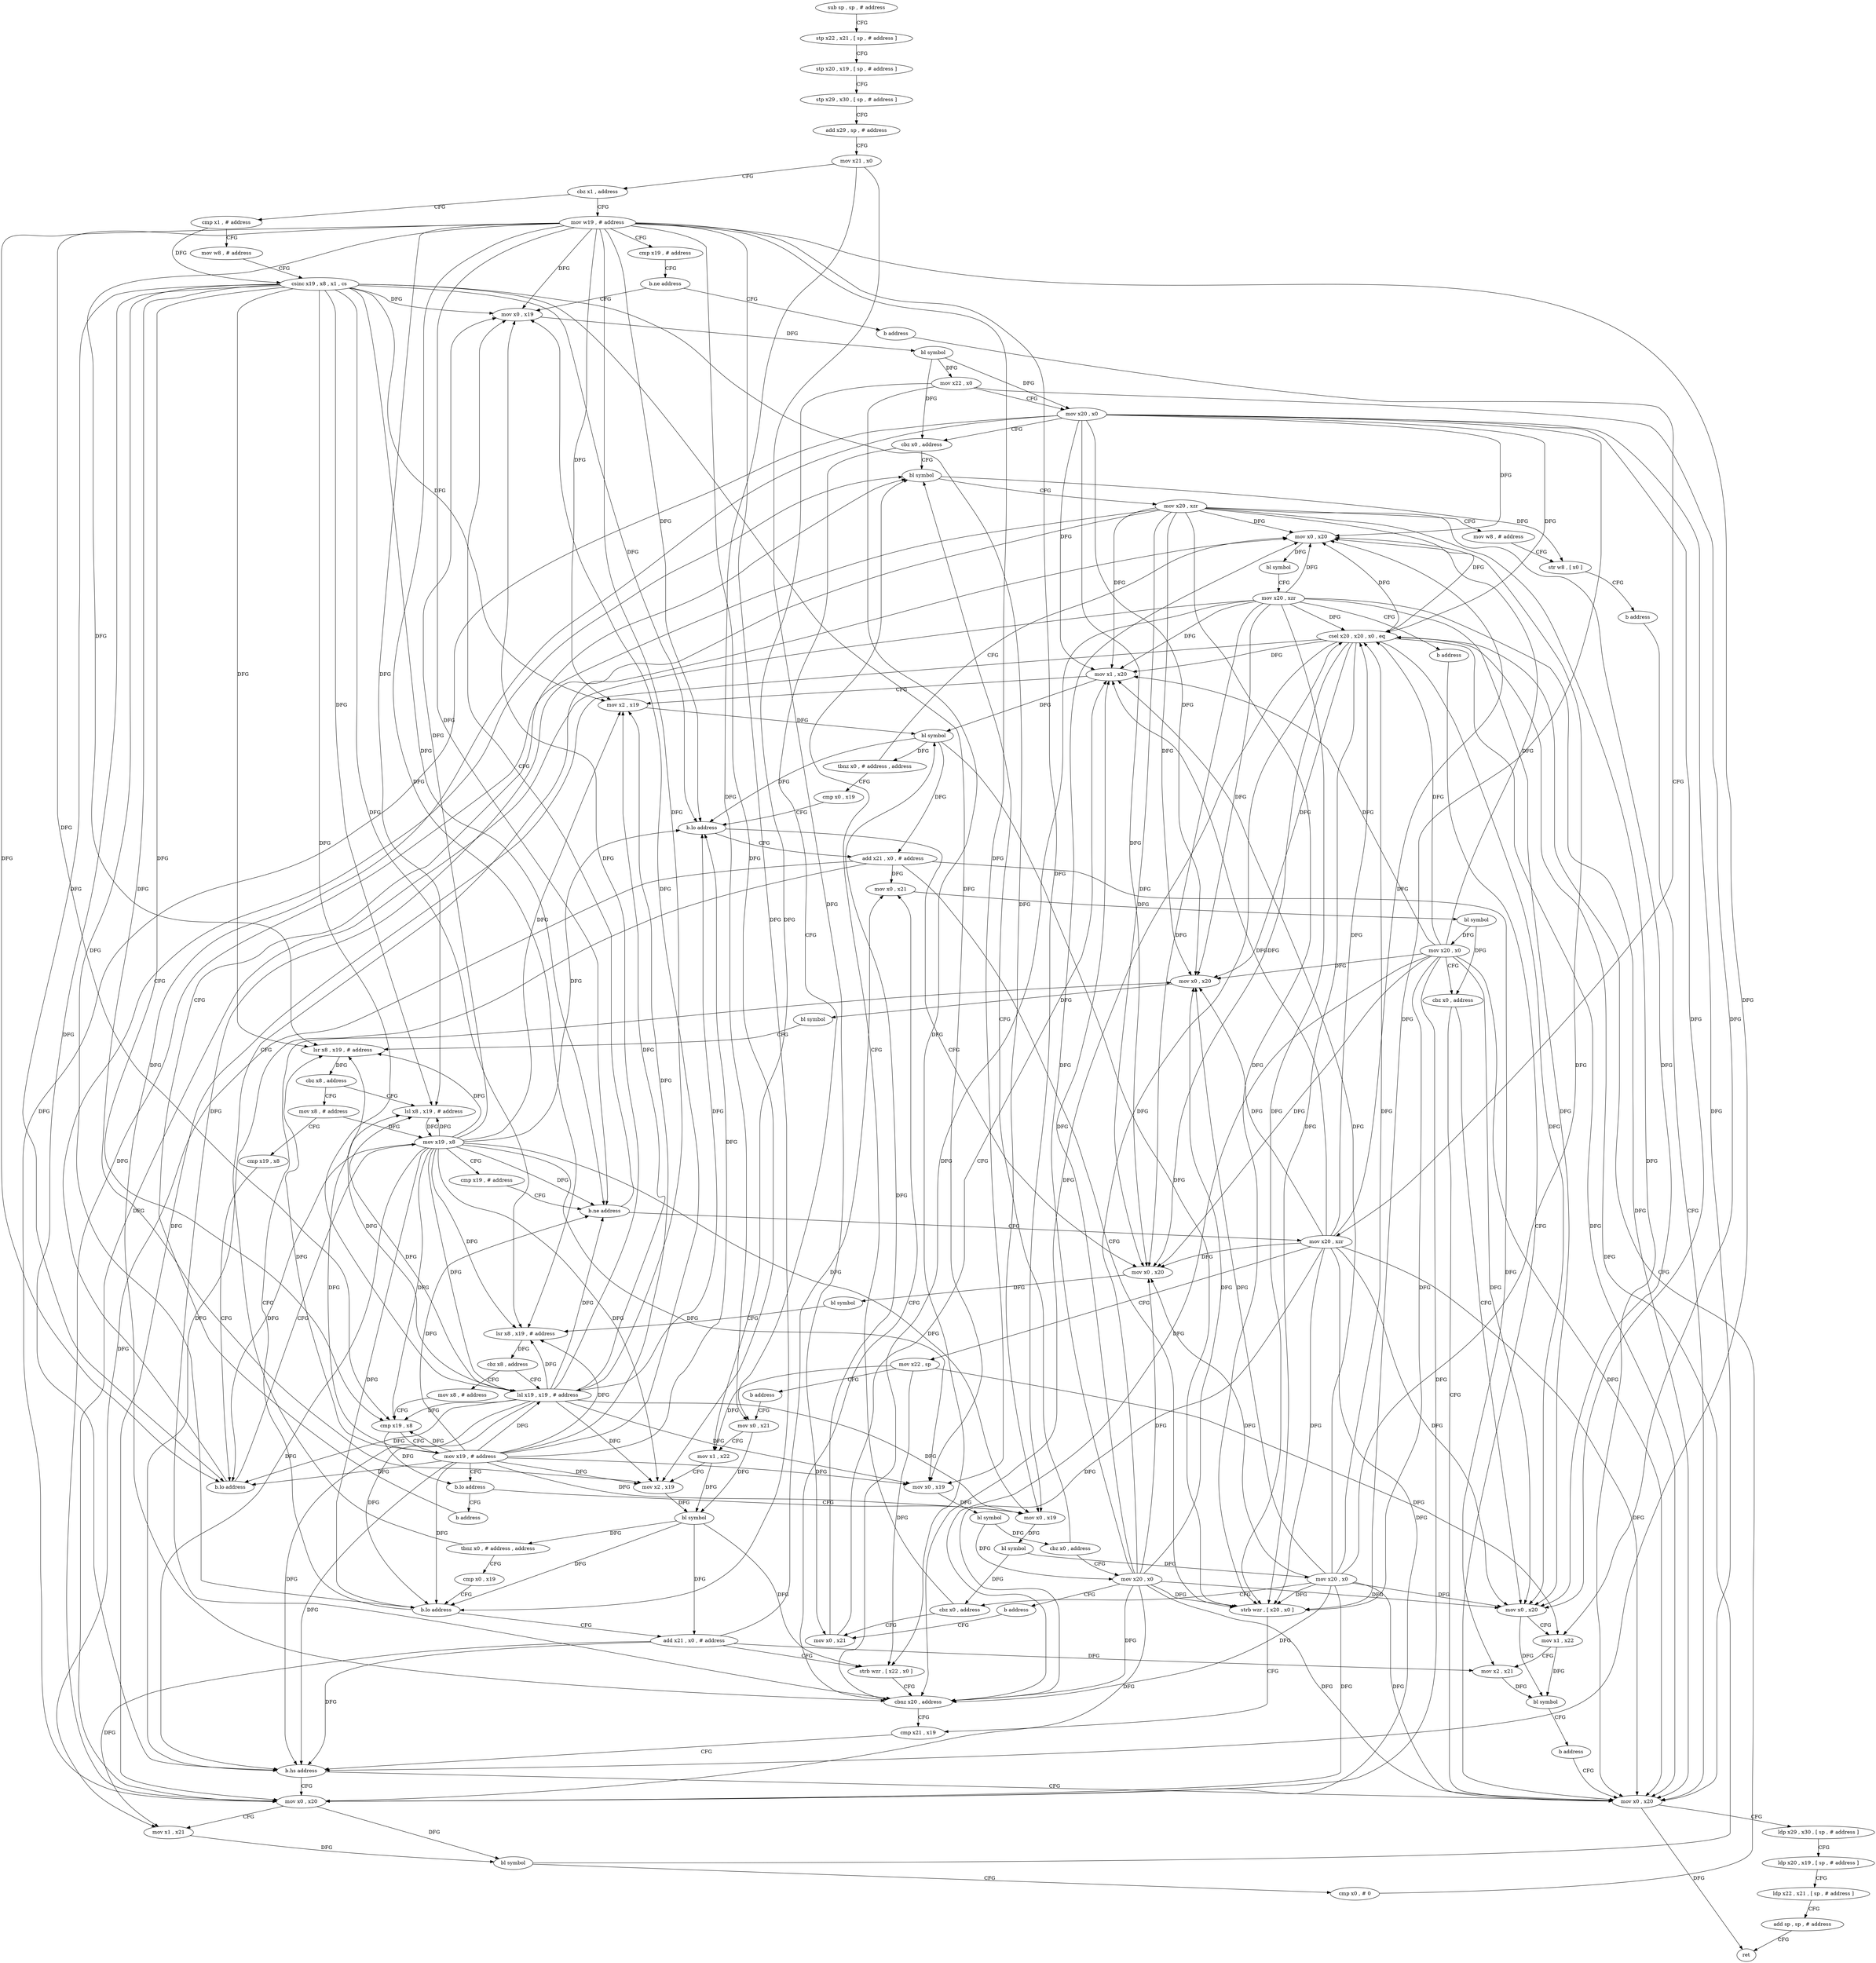digraph "func" {
"4228708" [label = "sub sp , sp , # address" ]
"4228712" [label = "stp x22 , x21 , [ sp , # address ]" ]
"4228716" [label = "stp x20 , x19 , [ sp , # address ]" ]
"4228720" [label = "stp x29 , x30 , [ sp , # address ]" ]
"4228724" [label = "add x29 , sp , # address" ]
"4228728" [label = "mov x21 , x0" ]
"4228732" [label = "cbz x1 , address" ]
"4228852" [label = "mov w19 , # address" ]
"4228736" [label = "cmp x1 , # address" ]
"4228856" [label = "cmp x19 , # address" ]
"4228860" [label = "b.ne address" ]
"4228896" [label = "mov x0 , x19" ]
"4228864" [label = "b address" ]
"4228740" [label = "mov w8 , # address" ]
"4228744" [label = "csinc x19 , x8 , x1 , cs" ]
"4228748" [label = "mov x0 , x19" ]
"4228752" [label = "bl symbol" ]
"4228756" [label = "cbz x0 , address" ]
"4228972" [label = "bl symbol" ]
"4228760" [label = "mov x20 , x0" ]
"4228900" [label = "bl symbol" ]
"4228904" [label = "mov x22 , x0" ]
"4228908" [label = "mov x20 , x0" ]
"4228912" [label = "cbz x0 , address" ]
"4228916" [label = "mov x0 , x21" ]
"4228884" [label = "mov x20 , xzr" ]
"4228976" [label = "mov x20 , xzr" ]
"4228980" [label = "mov w8 , # address" ]
"4228984" [label = "str w8 , [ x0 ]" ]
"4228988" [label = "b address" ]
"4229092" [label = "mov x0 , x20" ]
"4228764" [label = "b address" ]
"4228788" [label = "mov x0 , x21" ]
"4228920" [label = "mov x1 , x22" ]
"4228924" [label = "mov x2 , x19" ]
"4228928" [label = "bl symbol" ]
"4228932" [label = "tbnz x0 , # address , address" ]
"4228992" [label = "mov x0 , x20" ]
"4228936" [label = "cmp x0 , x19" ]
"4228888" [label = "mov x22 , sp" ]
"4228892" [label = "b address" ]
"4229096" [label = "ldp x29 , x30 , [ sp , # address ]" ]
"4229100" [label = "ldp x20 , x19 , [ sp , # address ]" ]
"4229104" [label = "ldp x22 , x21 , [ sp , # address ]" ]
"4229108" [label = "add sp , sp , # address" ]
"4229112" [label = "ret" ]
"4228792" [label = "mov x1 , x20" ]
"4228796" [label = "mov x2 , x19" ]
"4228800" [label = "bl symbol" ]
"4228804" [label = "tbnz x0 , # address , address" ]
"4228808" [label = "cmp x0 , x19" ]
"4228996" [label = "bl symbol" ]
"4229000" [label = "mov x20 , xzr" ]
"4229004" [label = "b address" ]
"4228940" [label = "b.lo address" ]
"4229008" [label = "add x21 , x0 , # address" ]
"4228944" [label = "mov x0 , x20" ]
"4228812" [label = "b.lo address" ]
"4229056" [label = "add x21 , x0 , # address" ]
"4228816" [label = "mov x0 , x20" ]
"4229012" [label = "strb wzr , [ x22 , x0 ]" ]
"4229016" [label = "cbnz x20 , address" ]
"4229064" [label = "cmp x21 , x19" ]
"4229020" [label = "mov x0 , x21" ]
"4228948" [label = "bl symbol" ]
"4228952" [label = "lsr x8 , x19 , # address" ]
"4228956" [label = "cbz x8 , address" ]
"4228868" [label = "lsl x8 , x19 , # address" ]
"4228960" [label = "mov x8 , # address" ]
"4229060" [label = "strb wzr , [ x20 , x0 ]" ]
"4228820" [label = "bl symbol" ]
"4228824" [label = "lsr x8 , x19 , # address" ]
"4228828" [label = "cbz x8 , address" ]
"4228768" [label = "lsl x19 , x19 , # address" ]
"4228832" [label = "mov x8 , # address" ]
"4229068" [label = "b.hs address" ]
"4229072" [label = "mov x0 , x20" ]
"4229024" [label = "bl symbol" ]
"4229028" [label = "mov x20 , x0" ]
"4229032" [label = "cbz x0 , address" ]
"4229036" [label = "mov x0 , x20" ]
"4228872" [label = "mov x19 , x8" ]
"4228964" [label = "cmp x19 , x8" ]
"4228968" [label = "b.lo address" ]
"4229076" [label = "mov x1 , x21" ]
"4229080" [label = "bl symbol" ]
"4229084" [label = "cmp x0 , # 0" ]
"4229088" [label = "csel x20 , x20 , x0 , eq" ]
"4228772" [label = "mov x0 , x19" ]
"4228836" [label = "cmp x19 , x8" ]
"4228840" [label = "mov x19 , # address" ]
"4228844" [label = "b.lo address" ]
"4228848" [label = "b address" ]
"4229040" [label = "mov x1 , x22" ]
"4229044" [label = "mov x2 , x21" ]
"4229048" [label = "bl symbol" ]
"4229052" [label = "b address" ]
"4228876" [label = "cmp x19 , # address" ]
"4228880" [label = "b.ne address" ]
"4228776" [label = "bl symbol" ]
"4228780" [label = "mov x20 , x0" ]
"4228784" [label = "cbz x0 , address" ]
"4228708" -> "4228712" [ label = "CFG" ]
"4228712" -> "4228716" [ label = "CFG" ]
"4228716" -> "4228720" [ label = "CFG" ]
"4228720" -> "4228724" [ label = "CFG" ]
"4228724" -> "4228728" [ label = "CFG" ]
"4228728" -> "4228732" [ label = "CFG" ]
"4228728" -> "4228916" [ label = "DFG" ]
"4228728" -> "4228788" [ label = "DFG" ]
"4228732" -> "4228852" [ label = "CFG" ]
"4228732" -> "4228736" [ label = "CFG" ]
"4228852" -> "4228856" [ label = "CFG" ]
"4228852" -> "4228896" [ label = "DFG" ]
"4228852" -> "4228924" [ label = "DFG" ]
"4228852" -> "4228748" [ label = "DFG" ]
"4228852" -> "4228940" [ label = "DFG" ]
"4228852" -> "4228952" [ label = "DFG" ]
"4228852" -> "4228796" [ label = "DFG" ]
"4228852" -> "4229068" [ label = "DFG" ]
"4228852" -> "4228868" [ label = "DFG" ]
"4228852" -> "4228968" [ label = "DFG" ]
"4228852" -> "4228812" [ label = "DFG" ]
"4228852" -> "4228880" [ label = "DFG" ]
"4228852" -> "4228824" [ label = "DFG" ]
"4228852" -> "4228768" [ label = "DFG" ]
"4228852" -> "4228836" [ label = "DFG" ]
"4228852" -> "4228772" [ label = "DFG" ]
"4228736" -> "4228740" [ label = "CFG" ]
"4228736" -> "4228744" [ label = "DFG" ]
"4228856" -> "4228860" [ label = "CFG" ]
"4228860" -> "4228896" [ label = "CFG" ]
"4228860" -> "4228864" [ label = "CFG" ]
"4228896" -> "4228900" [ label = "DFG" ]
"4228864" -> "4228884" [ label = "CFG" ]
"4228740" -> "4228744" [ label = "CFG" ]
"4228744" -> "4228748" [ label = "DFG" ]
"4228744" -> "4228896" [ label = "DFG" ]
"4228744" -> "4228924" [ label = "DFG" ]
"4228744" -> "4228940" [ label = "DFG" ]
"4228744" -> "4228952" [ label = "DFG" ]
"4228744" -> "4228796" [ label = "DFG" ]
"4228744" -> "4229068" [ label = "DFG" ]
"4228744" -> "4228868" [ label = "DFG" ]
"4228744" -> "4228968" [ label = "DFG" ]
"4228744" -> "4228812" [ label = "DFG" ]
"4228744" -> "4228880" [ label = "DFG" ]
"4228744" -> "4228824" [ label = "DFG" ]
"4228744" -> "4228768" [ label = "DFG" ]
"4228744" -> "4228836" [ label = "DFG" ]
"4228744" -> "4228772" [ label = "DFG" ]
"4228748" -> "4228752" [ label = "DFG" ]
"4228752" -> "4228756" [ label = "DFG" ]
"4228752" -> "4228760" [ label = "DFG" ]
"4228756" -> "4228972" [ label = "CFG" ]
"4228756" -> "4228760" [ label = "CFG" ]
"4228972" -> "4228976" [ label = "CFG" ]
"4228972" -> "4228984" [ label = "DFG" ]
"4228760" -> "4228764" [ label = "CFG" ]
"4228760" -> "4229092" [ label = "DFG" ]
"4228760" -> "4228992" [ label = "DFG" ]
"4228760" -> "4229016" [ label = "DFG" ]
"4228760" -> "4228944" [ label = "DFG" ]
"4228760" -> "4228792" [ label = "DFG" ]
"4228760" -> "4229072" [ label = "DFG" ]
"4228760" -> "4229036" [ label = "DFG" ]
"4228760" -> "4229060" [ label = "DFG" ]
"4228760" -> "4228816" [ label = "DFG" ]
"4228760" -> "4229088" [ label = "DFG" ]
"4228900" -> "4228904" [ label = "DFG" ]
"4228900" -> "4228908" [ label = "DFG" ]
"4228900" -> "4228912" [ label = "DFG" ]
"4228904" -> "4228908" [ label = "CFG" ]
"4228904" -> "4228920" [ label = "DFG" ]
"4228904" -> "4229012" [ label = "DFG" ]
"4228904" -> "4229040" [ label = "DFG" ]
"4228908" -> "4228912" [ label = "CFG" ]
"4228908" -> "4229092" [ label = "DFG" ]
"4228908" -> "4228992" [ label = "DFG" ]
"4228908" -> "4229016" [ label = "DFG" ]
"4228908" -> "4228944" [ label = "DFG" ]
"4228908" -> "4228792" [ label = "DFG" ]
"4228908" -> "4229072" [ label = "DFG" ]
"4228908" -> "4229036" [ label = "DFG" ]
"4228908" -> "4229060" [ label = "DFG" ]
"4228908" -> "4228816" [ label = "DFG" ]
"4228908" -> "4229088" [ label = "DFG" ]
"4228912" -> "4228972" [ label = "CFG" ]
"4228912" -> "4228916" [ label = "CFG" ]
"4228916" -> "4228920" [ label = "CFG" ]
"4228916" -> "4228928" [ label = "DFG" ]
"4228884" -> "4228888" [ label = "CFG" ]
"4228884" -> "4229092" [ label = "DFG" ]
"4228884" -> "4228992" [ label = "DFG" ]
"4228884" -> "4229016" [ label = "DFG" ]
"4228884" -> "4228944" [ label = "DFG" ]
"4228884" -> "4228792" [ label = "DFG" ]
"4228884" -> "4229072" [ label = "DFG" ]
"4228884" -> "4229036" [ label = "DFG" ]
"4228884" -> "4229060" [ label = "DFG" ]
"4228884" -> "4228816" [ label = "DFG" ]
"4228884" -> "4229088" [ label = "DFG" ]
"4228976" -> "4228980" [ label = "CFG" ]
"4228976" -> "4229092" [ label = "DFG" ]
"4228976" -> "4228992" [ label = "DFG" ]
"4228976" -> "4229016" [ label = "DFG" ]
"4228976" -> "4228944" [ label = "DFG" ]
"4228976" -> "4228792" [ label = "DFG" ]
"4228976" -> "4229072" [ label = "DFG" ]
"4228976" -> "4229036" [ label = "DFG" ]
"4228976" -> "4229060" [ label = "DFG" ]
"4228976" -> "4228816" [ label = "DFG" ]
"4228976" -> "4229088" [ label = "DFG" ]
"4228980" -> "4228984" [ label = "CFG" ]
"4228984" -> "4228988" [ label = "CFG" ]
"4228988" -> "4229092" [ label = "CFG" ]
"4229092" -> "4229096" [ label = "CFG" ]
"4229092" -> "4229112" [ label = "DFG" ]
"4228764" -> "4228788" [ label = "CFG" ]
"4228788" -> "4228792" [ label = "CFG" ]
"4228788" -> "4228800" [ label = "DFG" ]
"4228920" -> "4228924" [ label = "CFG" ]
"4228920" -> "4228928" [ label = "DFG" ]
"4228924" -> "4228928" [ label = "DFG" ]
"4228928" -> "4228932" [ label = "DFG" ]
"4228928" -> "4228940" [ label = "DFG" ]
"4228928" -> "4229008" [ label = "DFG" ]
"4228928" -> "4229012" [ label = "DFG" ]
"4228932" -> "4228992" [ label = "CFG" ]
"4228932" -> "4228936" [ label = "CFG" ]
"4228992" -> "4228996" [ label = "DFG" ]
"4228936" -> "4228940" [ label = "CFG" ]
"4228888" -> "4228892" [ label = "CFG" ]
"4228888" -> "4228920" [ label = "DFG" ]
"4228888" -> "4229012" [ label = "DFG" ]
"4228888" -> "4229040" [ label = "DFG" ]
"4228892" -> "4228916" [ label = "CFG" ]
"4229096" -> "4229100" [ label = "CFG" ]
"4229100" -> "4229104" [ label = "CFG" ]
"4229104" -> "4229108" [ label = "CFG" ]
"4229108" -> "4229112" [ label = "CFG" ]
"4228792" -> "4228796" [ label = "CFG" ]
"4228792" -> "4228800" [ label = "DFG" ]
"4228796" -> "4228800" [ label = "DFG" ]
"4228800" -> "4228804" [ label = "DFG" ]
"4228800" -> "4228812" [ label = "DFG" ]
"4228800" -> "4229056" [ label = "DFG" ]
"4228800" -> "4229060" [ label = "DFG" ]
"4228804" -> "4228992" [ label = "CFG" ]
"4228804" -> "4228808" [ label = "CFG" ]
"4228808" -> "4228812" [ label = "CFG" ]
"4228996" -> "4229000" [ label = "CFG" ]
"4229000" -> "4229004" [ label = "CFG" ]
"4229000" -> "4229092" [ label = "DFG" ]
"4229000" -> "4228992" [ label = "DFG" ]
"4229000" -> "4229016" [ label = "DFG" ]
"4229000" -> "4228944" [ label = "DFG" ]
"4229000" -> "4228792" [ label = "DFG" ]
"4229000" -> "4229072" [ label = "DFG" ]
"4229000" -> "4229036" [ label = "DFG" ]
"4229000" -> "4229060" [ label = "DFG" ]
"4229000" -> "4228816" [ label = "DFG" ]
"4229000" -> "4229088" [ label = "DFG" ]
"4229004" -> "4229092" [ label = "CFG" ]
"4228940" -> "4229008" [ label = "CFG" ]
"4228940" -> "4228944" [ label = "CFG" ]
"4229008" -> "4229012" [ label = "CFG" ]
"4229008" -> "4229068" [ label = "DFG" ]
"4229008" -> "4229020" [ label = "DFG" ]
"4229008" -> "4229076" [ label = "DFG" ]
"4229008" -> "4229044" [ label = "DFG" ]
"4228944" -> "4228948" [ label = "DFG" ]
"4228812" -> "4229056" [ label = "CFG" ]
"4228812" -> "4228816" [ label = "CFG" ]
"4229056" -> "4229060" [ label = "CFG" ]
"4229056" -> "4229020" [ label = "DFG" ]
"4229056" -> "4229076" [ label = "DFG" ]
"4229056" -> "4229044" [ label = "DFG" ]
"4229056" -> "4229068" [ label = "DFG" ]
"4228816" -> "4228820" [ label = "DFG" ]
"4229012" -> "4229016" [ label = "CFG" ]
"4229016" -> "4229064" [ label = "CFG" ]
"4229016" -> "4229020" [ label = "CFG" ]
"4229064" -> "4229068" [ label = "CFG" ]
"4229020" -> "4229024" [ label = "DFG" ]
"4228948" -> "4228952" [ label = "CFG" ]
"4228952" -> "4228956" [ label = "DFG" ]
"4228956" -> "4228868" [ label = "CFG" ]
"4228956" -> "4228960" [ label = "CFG" ]
"4228868" -> "4228872" [ label = "DFG" ]
"4228960" -> "4228964" [ label = "CFG" ]
"4228960" -> "4228872" [ label = "DFG" ]
"4229060" -> "4229064" [ label = "CFG" ]
"4228820" -> "4228824" [ label = "CFG" ]
"4228824" -> "4228828" [ label = "DFG" ]
"4228828" -> "4228768" [ label = "CFG" ]
"4228828" -> "4228832" [ label = "CFG" ]
"4228768" -> "4228772" [ label = "DFG" ]
"4228768" -> "4228896" [ label = "DFG" ]
"4228768" -> "4228924" [ label = "DFG" ]
"4228768" -> "4228748" [ label = "DFG" ]
"4228768" -> "4228940" [ label = "DFG" ]
"4228768" -> "4228952" [ label = "DFG" ]
"4228768" -> "4228796" [ label = "DFG" ]
"4228768" -> "4229068" [ label = "DFG" ]
"4228768" -> "4228868" [ label = "DFG" ]
"4228768" -> "4228968" [ label = "DFG" ]
"4228768" -> "4228812" [ label = "DFG" ]
"4228768" -> "4228880" [ label = "DFG" ]
"4228768" -> "4228824" [ label = "DFG" ]
"4228768" -> "4228836" [ label = "DFG" ]
"4228832" -> "4228836" [ label = "CFG" ]
"4229068" -> "4229092" [ label = "CFG" ]
"4229068" -> "4229072" [ label = "CFG" ]
"4229072" -> "4229076" [ label = "CFG" ]
"4229072" -> "4229080" [ label = "DFG" ]
"4229024" -> "4229028" [ label = "DFG" ]
"4229024" -> "4229032" [ label = "DFG" ]
"4229028" -> "4229032" [ label = "CFG" ]
"4229028" -> "4229092" [ label = "DFG" ]
"4229028" -> "4228992" [ label = "DFG" ]
"4229028" -> "4229016" [ label = "DFG" ]
"4229028" -> "4228944" [ label = "DFG" ]
"4229028" -> "4228792" [ label = "DFG" ]
"4229028" -> "4229072" [ label = "DFG" ]
"4229028" -> "4229036" [ label = "DFG" ]
"4229028" -> "4229060" [ label = "DFG" ]
"4229028" -> "4228816" [ label = "DFG" ]
"4229028" -> "4229088" [ label = "DFG" ]
"4229032" -> "4229092" [ label = "CFG" ]
"4229032" -> "4229036" [ label = "CFG" ]
"4229036" -> "4229040" [ label = "CFG" ]
"4229036" -> "4229048" [ label = "DFG" ]
"4228872" -> "4228876" [ label = "CFG" ]
"4228872" -> "4228896" [ label = "DFG" ]
"4228872" -> "4228924" [ label = "DFG" ]
"4228872" -> "4228748" [ label = "DFG" ]
"4228872" -> "4228940" [ label = "DFG" ]
"4228872" -> "4228952" [ label = "DFG" ]
"4228872" -> "4228796" [ label = "DFG" ]
"4228872" -> "4229068" [ label = "DFG" ]
"4228872" -> "4228868" [ label = "DFG" ]
"4228872" -> "4228968" [ label = "DFG" ]
"4228872" -> "4228812" [ label = "DFG" ]
"4228872" -> "4228880" [ label = "DFG" ]
"4228872" -> "4228824" [ label = "DFG" ]
"4228872" -> "4228768" [ label = "DFG" ]
"4228872" -> "4228836" [ label = "DFG" ]
"4228872" -> "4228772" [ label = "DFG" ]
"4228964" -> "4228968" [ label = "CFG" ]
"4228968" -> "4228872" [ label = "CFG" ]
"4228968" -> "4228972" [ label = "CFG" ]
"4229076" -> "4229080" [ label = "DFG" ]
"4229080" -> "4229084" [ label = "CFG" ]
"4229080" -> "4229088" [ label = "DFG" ]
"4229084" -> "4229088" [ label = "CFG" ]
"4229088" -> "4229092" [ label = "DFG" ]
"4229088" -> "4228992" [ label = "DFG" ]
"4229088" -> "4229016" [ label = "DFG" ]
"4229088" -> "4228944" [ label = "DFG" ]
"4229088" -> "4228792" [ label = "DFG" ]
"4229088" -> "4229072" [ label = "DFG" ]
"4229088" -> "4229036" [ label = "DFG" ]
"4229088" -> "4228816" [ label = "DFG" ]
"4229088" -> "4229060" [ label = "DFG" ]
"4228772" -> "4228776" [ label = "DFG" ]
"4228836" -> "4228840" [ label = "CFG" ]
"4228836" -> "4228844" [ label = "DFG" ]
"4228840" -> "4228844" [ label = "CFG" ]
"4228840" -> "4228896" [ label = "DFG" ]
"4228840" -> "4228924" [ label = "DFG" ]
"4228840" -> "4228748" [ label = "DFG" ]
"4228840" -> "4228940" [ label = "DFG" ]
"4228840" -> "4228952" [ label = "DFG" ]
"4228840" -> "4228796" [ label = "DFG" ]
"4228840" -> "4229068" [ label = "DFG" ]
"4228840" -> "4228868" [ label = "DFG" ]
"4228840" -> "4228968" [ label = "DFG" ]
"4228840" -> "4228812" [ label = "DFG" ]
"4228840" -> "4228880" [ label = "DFG" ]
"4228840" -> "4228824" [ label = "DFG" ]
"4228840" -> "4228768" [ label = "DFG" ]
"4228840" -> "4228836" [ label = "DFG" ]
"4228840" -> "4228772" [ label = "DFG" ]
"4228844" -> "4228772" [ label = "CFG" ]
"4228844" -> "4228848" [ label = "CFG" ]
"4228848" -> "4228972" [ label = "CFG" ]
"4229040" -> "4229044" [ label = "CFG" ]
"4229040" -> "4229048" [ label = "DFG" ]
"4229044" -> "4229048" [ label = "DFG" ]
"4229048" -> "4229052" [ label = "CFG" ]
"4229052" -> "4229092" [ label = "CFG" ]
"4228876" -> "4228880" [ label = "CFG" ]
"4228880" -> "4228896" [ label = "CFG" ]
"4228880" -> "4228884" [ label = "CFG" ]
"4228776" -> "4228780" [ label = "DFG" ]
"4228776" -> "4228784" [ label = "DFG" ]
"4228780" -> "4228784" [ label = "CFG" ]
"4228780" -> "4229092" [ label = "DFG" ]
"4228780" -> "4228992" [ label = "DFG" ]
"4228780" -> "4229016" [ label = "DFG" ]
"4228780" -> "4228944" [ label = "DFG" ]
"4228780" -> "4228792" [ label = "DFG" ]
"4228780" -> "4229072" [ label = "DFG" ]
"4228780" -> "4229036" [ label = "DFG" ]
"4228780" -> "4228816" [ label = "DFG" ]
"4228780" -> "4229088" [ label = "DFG" ]
"4228780" -> "4229060" [ label = "DFG" ]
"4228784" -> "4228972" [ label = "CFG" ]
"4228784" -> "4228788" [ label = "CFG" ]
}
